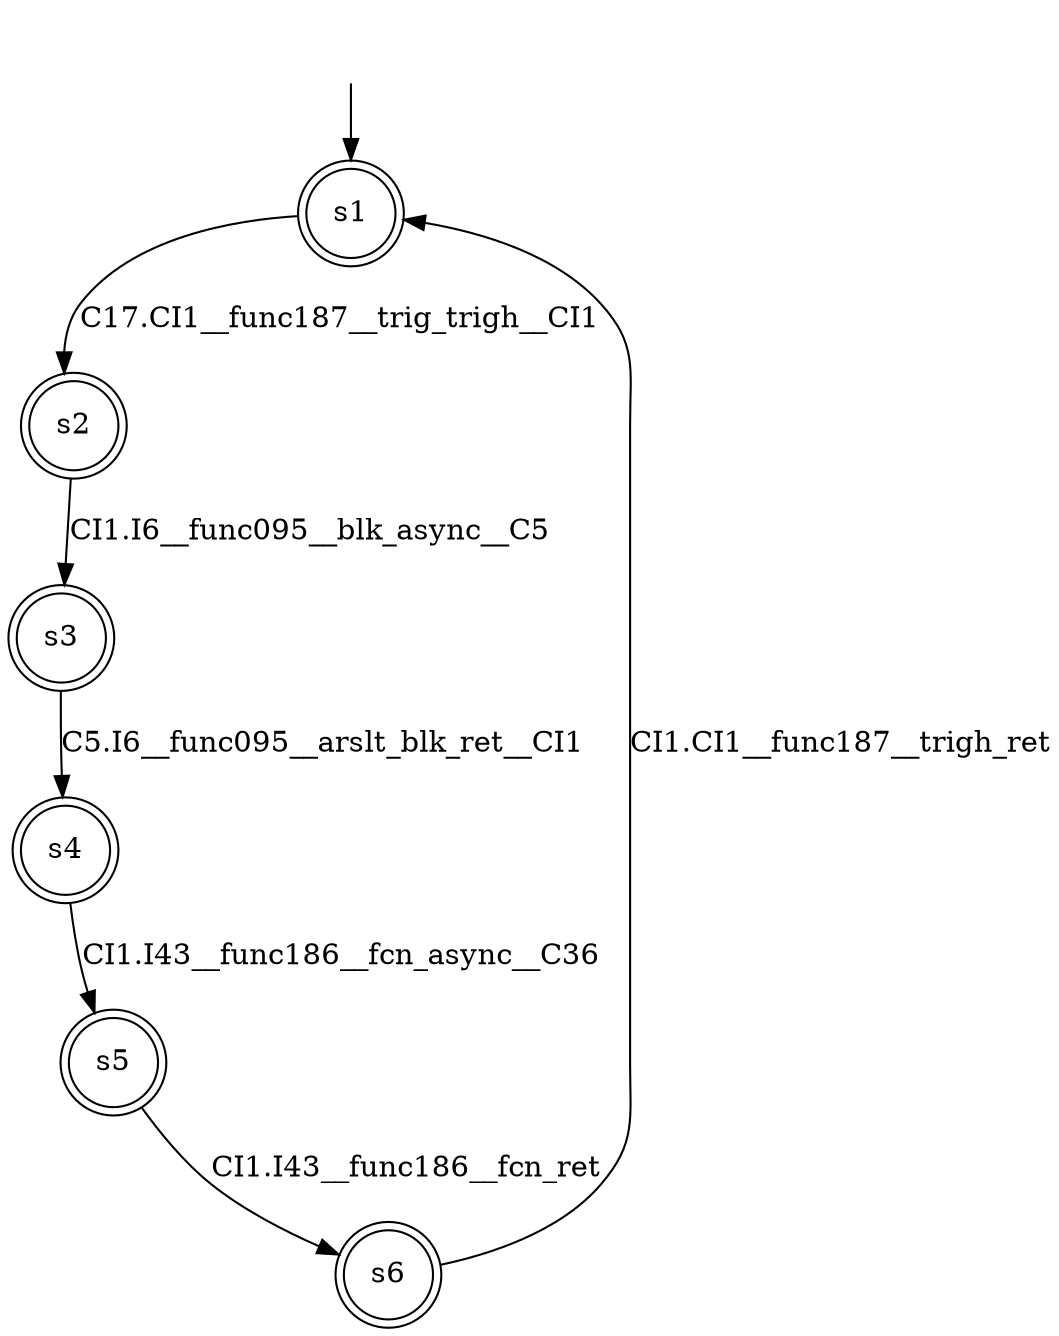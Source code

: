 digraph automaton {
	1 [label=<s1> shape="doublecircle"];
	2 [label=<s2> shape="doublecircle"];
	3 [label=<s3> shape="doublecircle"];
	4 [label=<s4> shape="doublecircle"];
	5 [label=<s5> shape="doublecircle"];
	6 [label=<s6> shape="doublecircle"];
	__init1 [label=<> shape="none"];
	__init1 -> 1;
	1 -> 2 [label=<C17.CI1__func187__trig_trigh__CI1> id="1-0-2"];
	2 -> 3 [label=<CI1.I6__func095__blk_async__C5> id="2-0-3"];
	3 -> 4 [label=<C5.I6__func095__arslt_blk_ret__CI1> id="3-0-4"];
	4 -> 5 [label=<CI1.I43__func186__fcn_async__C36> id="4-0-5"];
	5 -> 6 [label=<CI1.I43__func186__fcn_ret> id="5-0-6"];
	6 -> 1 [label=<CI1.CI1__func187__trigh_ret> id="6-0-1"];
}
